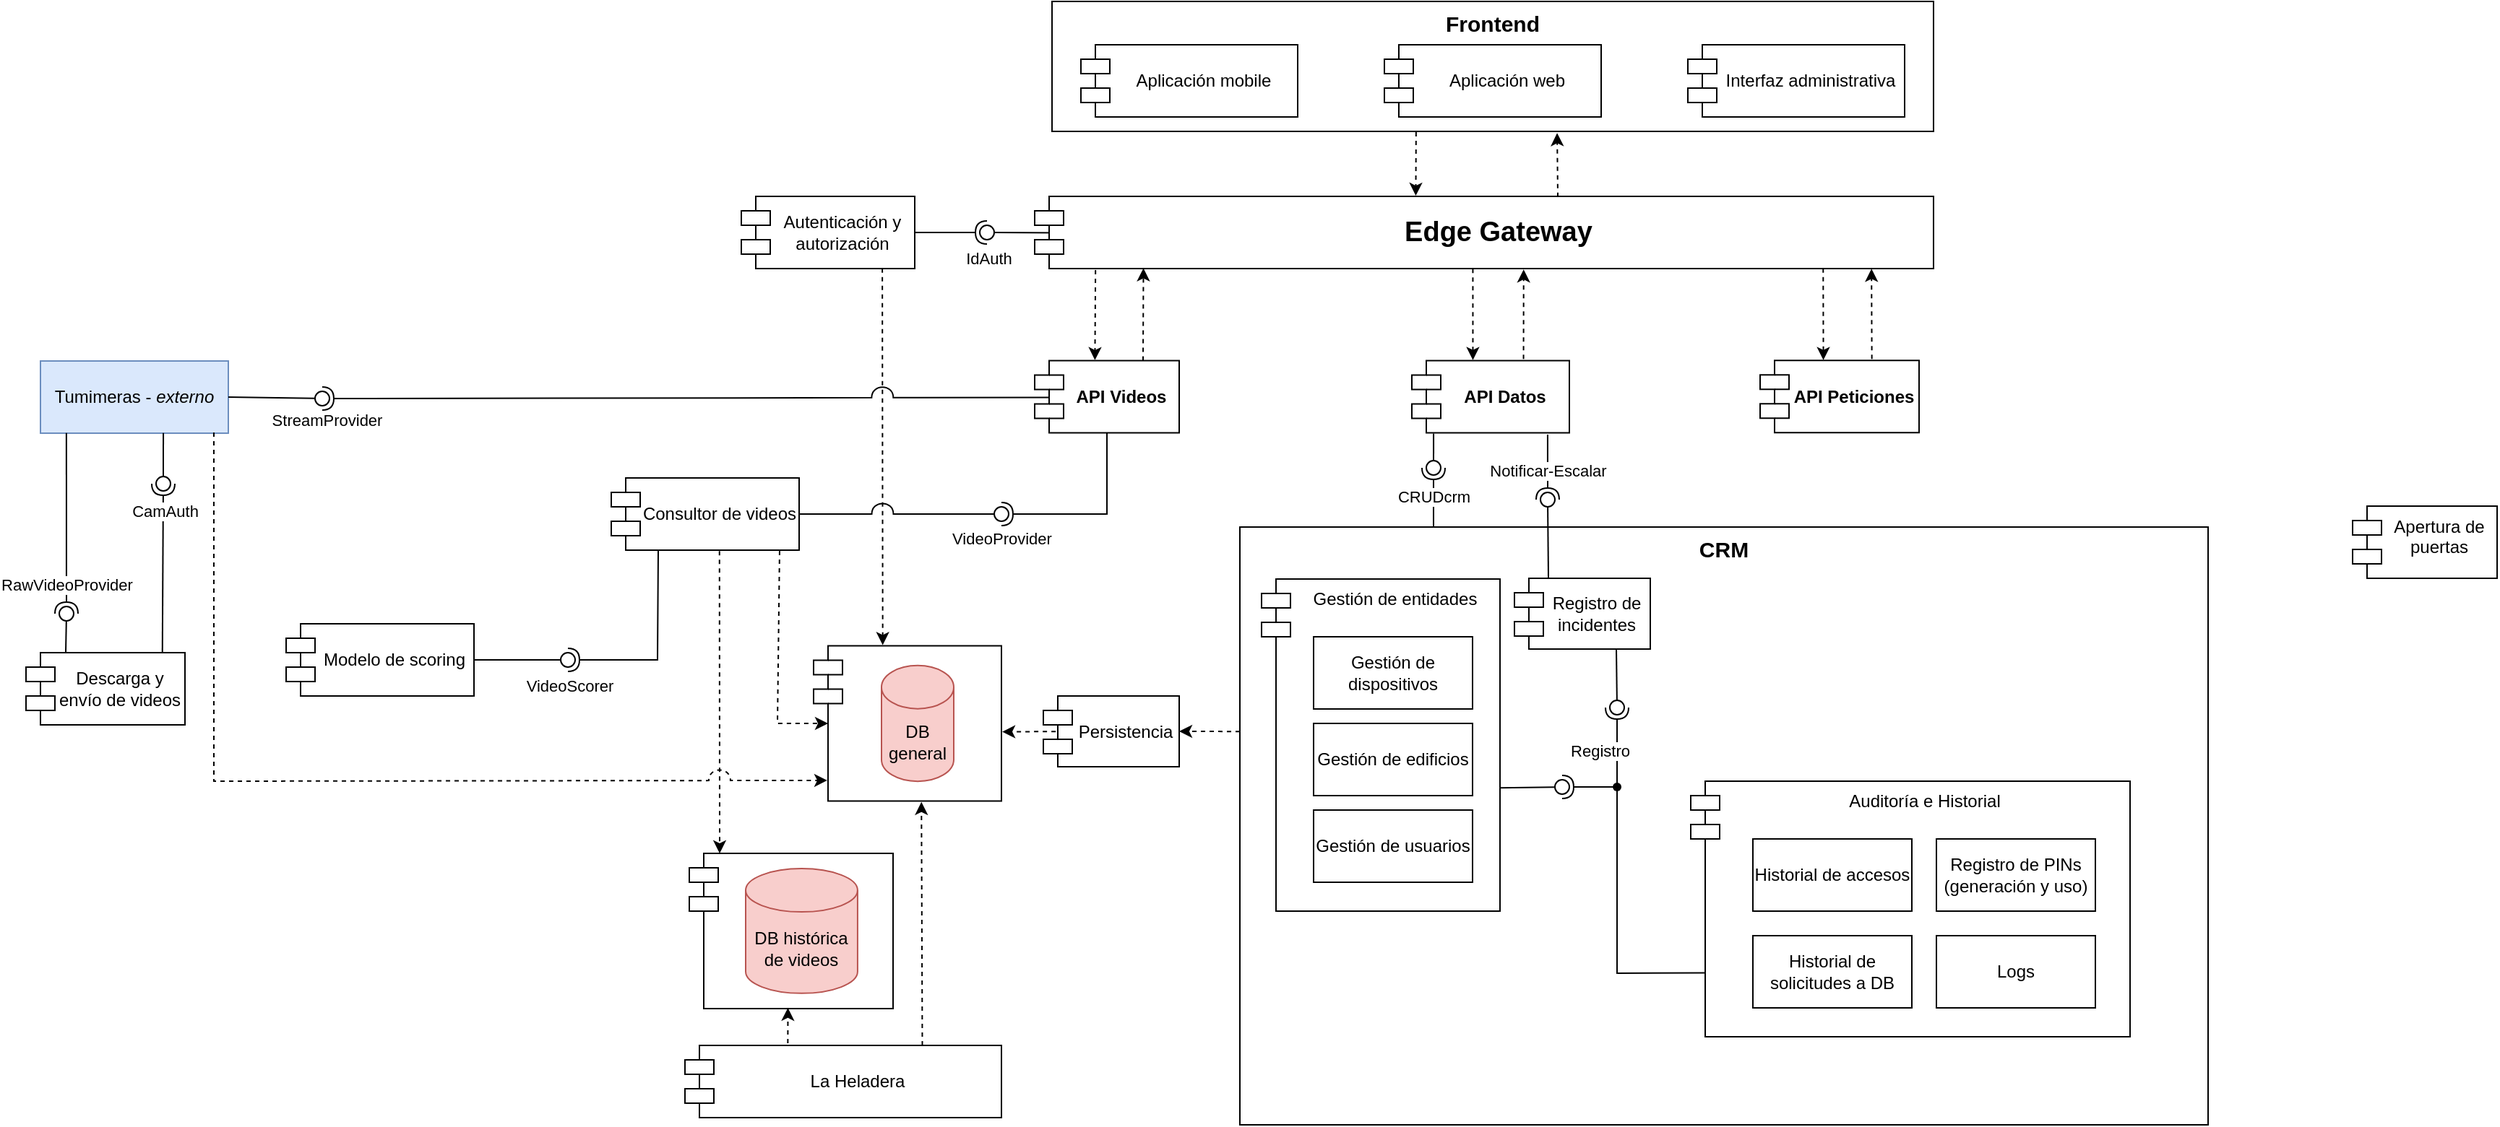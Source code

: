 <mxfile version="27.1.4">
  <diagram name="Vista de Componentes de Alto Nivel" id="XgYhL_Q5aQ_7c3n0z8jG">
    <mxGraphModel dx="2377" dy="1372" grid="1" gridSize="10" guides="1" tooltips="1" connect="1" arrows="1" fold="1" page="1" pageScale="1" pageWidth="1169" pageHeight="827" math="0" shadow="0">
      <root>
        <mxCell id="0" />
        <mxCell id="1" parent="0" />
        <mxCell id="bJ7sigGb2fM7xMqMPN_4-60" value="CRM" style="html=1;whiteSpace=wrap;align=center;verticalAlign=top;fontSize=15;fontStyle=1" parent="1" vertex="1">
          <mxGeometry x="870" y="364" width="670" height="414" as="geometry" />
        </mxCell>
        <mxCell id="bJ7sigGb2fM7xMqMPN_4-32" value="Frontend" style="rounded=0;whiteSpace=wrap;html=1;align=center;verticalAlign=top;fontStyle=1;fontSize=15;" parent="1" vertex="1">
          <mxGeometry x="740" width="610" height="90" as="geometry" />
        </mxCell>
        <mxCell id="bJ7sigGb2fM7xMqMPN_4-30" value="Interfaz administrativa" style="shape=module;align=left;spacingLeft=20;align=center;verticalAlign=middle;whiteSpace=wrap;html=1;" parent="1" vertex="1">
          <mxGeometry x="1180" y="30" width="150" height="50" as="geometry" />
        </mxCell>
        <mxCell id="bJ7sigGb2fM7xMqMPN_4-40" value="API Datos" style="shape=module;align=left;spacingLeft=20;align=center;verticalAlign=middle;whiteSpace=wrap;html=1;fontStyle=1" parent="1" vertex="1">
          <mxGeometry x="989" y="248.7" width="109" height="50" as="geometry" />
        </mxCell>
        <mxCell id="bJ7sigGb2fM7xMqMPN_4-70" value="API Videos" style="shape=module;align=left;spacingLeft=20;align=center;verticalAlign=middle;whiteSpace=wrap;html=1;fontStyle=1" parent="1" vertex="1">
          <mxGeometry x="728" y="248.7" width="100" height="50" as="geometry" />
        </mxCell>
        <mxCell id="bJ7sigGb2fM7xMqMPN_4-72" value="Tumimeras -&amp;nbsp;&lt;i&gt;externo&lt;/i&gt;" style="html=1;whiteSpace=wrap;fillColor=#dae8fc;strokeColor=#6c8ebf;fontStyle=0" parent="1" vertex="1">
          <mxGeometry x="40" y="249" width="130" height="50" as="geometry" />
        </mxCell>
        <mxCell id="bJ7sigGb2fM7xMqMPN_4-79" value="Apertura de puertas" style="shape=module;align=left;spacingLeft=20;align=center;verticalAlign=top;whiteSpace=wrap;html=1;" parent="1" vertex="1">
          <mxGeometry x="1640" y="349.5" width="100" height="50" as="geometry" />
        </mxCell>
        <mxCell id="DKqnZgWaFf-IS6omjSuh-20" value="Autenticación y autorización" style="shape=module;align=center;spacingLeft=20;align=center;verticalAlign=middle;whiteSpace=wrap;html=1;" vertex="1" parent="1">
          <mxGeometry x="525" y="135" width="120" height="50" as="geometry" />
        </mxCell>
        <mxCell id="DKqnZgWaFf-IS6omjSuh-21" value="" style="rounded=0;orthogonalLoop=1;jettySize=auto;html=1;endArrow=halfCircle;endFill=0;endSize=6;strokeWidth=1;sketch=0;exitX=1;exitY=0.5;exitDx=0;exitDy=0;" edge="1" target="DKqnZgWaFf-IS6omjSuh-23" parent="1" source="DKqnZgWaFf-IS6omjSuh-20">
          <mxGeometry relative="1" as="geometry">
            <mxPoint x="650" y="95" as="sourcePoint" />
            <mxPoint x="620" y="99" as="targetPoint" />
          </mxGeometry>
        </mxCell>
        <mxCell id="DKqnZgWaFf-IS6omjSuh-22" value="" style="rounded=0;orthogonalLoop=1;jettySize=auto;html=1;endArrow=oval;endFill=0;sketch=0;sourcePerimeterSpacing=0;targetPerimeterSpacing=0;endSize=10;exitX=0.028;exitY=0.504;exitDx=0;exitDy=0;entryX=0.123;entryY=0.562;entryDx=0;entryDy=0;entryPerimeter=0;exitPerimeter=0;" edge="1" target="DKqnZgWaFf-IS6omjSuh-23" parent="1" source="DKqnZgWaFf-IS6omjSuh-34">
          <mxGeometry relative="1" as="geometry">
            <mxPoint x="610" y="95" as="sourcePoint" />
            <mxPoint x="624" y="95" as="targetPoint" />
          </mxGeometry>
        </mxCell>
        <mxCell id="DKqnZgWaFf-IS6omjSuh-38" value="IdAuth" style="edgeLabel;html=1;align=center;verticalAlign=middle;resizable=0;points=[];" vertex="1" connectable="0" parent="DKqnZgWaFf-IS6omjSuh-22">
          <mxGeometry x="0.226" relative="1" as="geometry">
            <mxPoint x="-19" y="18" as="offset" />
          </mxGeometry>
        </mxCell>
        <mxCell id="DKqnZgWaFf-IS6omjSuh-23" value="" style="ellipse;whiteSpace=wrap;html=1;align=center;aspect=fixed;fillColor=none;strokeColor=none;resizable=0;perimeter=centerPerimeter;rotatable=0;allowArrows=0;points=[];outlineConnect=1;" vertex="1" parent="1">
          <mxGeometry x="690" y="155" width="10" height="10" as="geometry" />
        </mxCell>
        <mxCell id="DKqnZgWaFf-IS6omjSuh-34" value="Edge Gateway" style="shape=module;align=center;spacingLeft=20;align=center;verticalAlign=middle;whiteSpace=wrap;html=1;fontSize=19;fontStyle=1" vertex="1" parent="1">
          <mxGeometry x="728" y="135" width="622" height="50" as="geometry" />
        </mxCell>
        <mxCell id="DKqnZgWaFf-IS6omjSuh-35" value="" style="endArrow=classic;html=1;rounded=0;exitX=0.413;exitY=1.006;exitDx=0;exitDy=0;entryX=0.424;entryY=-0.009;entryDx=0;entryDy=0;entryPerimeter=0;dashed=1;exitPerimeter=0;" edge="1" parent="1" source="bJ7sigGb2fM7xMqMPN_4-32" target="DKqnZgWaFf-IS6omjSuh-34">
          <mxGeometry width="50" height="50" relative="1" as="geometry">
            <mxPoint x="1130" y="120" as="sourcePoint" />
            <mxPoint x="1180" y="70" as="targetPoint" />
          </mxGeometry>
        </mxCell>
        <mxCell id="DKqnZgWaFf-IS6omjSuh-42" value="" style="group" vertex="1" connectable="0" parent="1">
          <mxGeometry x="575" y="446.25" width="130" height="107.5" as="geometry" />
        </mxCell>
        <mxCell id="DKqnZgWaFf-IS6omjSuh-41" value="" style="shape=module;align=left;spacingLeft=20;align=center;verticalAlign=top;whiteSpace=wrap;html=1;" vertex="1" parent="DKqnZgWaFf-IS6omjSuh-42">
          <mxGeometry width="130" height="107.5" as="geometry" />
        </mxCell>
        <mxCell id="DKqnZgWaFf-IS6omjSuh-39" value="DB general" style="shape=cylinder3;whiteSpace=wrap;html=1;boundedLbl=1;backgroundOutline=1;size=15;fillColor=#f8cecc;strokeColor=#b85450;" vertex="1" parent="DKqnZgWaFf-IS6omjSuh-42">
          <mxGeometry x="47" y="13.63" width="50" height="80.25" as="geometry" />
        </mxCell>
        <mxCell id="DKqnZgWaFf-IS6omjSuh-43" value="" style="endArrow=classic;html=1;rounded=0;exitX=0.813;exitY=0.997;exitDx=0;exitDy=0;entryX=0.368;entryY=-0.005;entryDx=0;entryDy=0;dashed=1;entryPerimeter=0;exitPerimeter=0;" edge="1" parent="1" source="DKqnZgWaFf-IS6omjSuh-20" target="DKqnZgWaFf-IS6omjSuh-41">
          <mxGeometry width="50" height="50" relative="1" as="geometry">
            <mxPoint x="1010" y="120" as="sourcePoint" />
            <mxPoint x="1010" y="165" as="targetPoint" />
          </mxGeometry>
        </mxCell>
        <mxCell id="DKqnZgWaFf-IS6omjSuh-44" value="" style="endArrow=classic;html=1;rounded=0;exitX=0.095;exitY=1.02;exitDx=0;exitDy=0;entryX=0.587;entryY=-0.006;entryDx=0;entryDy=0;entryPerimeter=0;dashed=1;exitPerimeter=0;" edge="1" parent="1">
          <mxGeometry width="50" height="50" relative="1" as="geometry">
            <mxPoint x="770.09" y="186" as="sourcePoint" />
            <mxPoint x="769.7" y="248.4" as="targetPoint" />
          </mxGeometry>
        </mxCell>
        <mxCell id="DKqnZgWaFf-IS6omjSuh-45" value="" style="endArrow=classic;html=1;rounded=0;exitX=0.51;exitY=1.003;exitDx=0;exitDy=0;entryX=0.516;entryY=-0.007;entryDx=0;entryDy=0;entryPerimeter=0;dashed=1;exitPerimeter=0;" edge="1" parent="1">
          <mxGeometry width="50" height="50" relative="1" as="geometry">
            <mxPoint x="1031.22" y="185.15" as="sourcePoint" />
            <mxPoint x="1031.244" y="248.35" as="targetPoint" />
          </mxGeometry>
        </mxCell>
        <mxCell id="DKqnZgWaFf-IS6omjSuh-46" value="API Peticiones" style="shape=module;align=left;spacingLeft=20;align=center;verticalAlign=middle;whiteSpace=wrap;html=1;fontStyle=1" vertex="1" parent="1">
          <mxGeometry x="1230" y="248.65" width="110" height="50" as="geometry" />
        </mxCell>
        <mxCell id="DKqnZgWaFf-IS6omjSuh-48" value="" style="endArrow=classic;html=1;rounded=0;exitX=0.911;exitY=0.998;exitDx=0;exitDy=0;entryX=0.589;entryY=-0.006;entryDx=0;entryDy=0;entryPerimeter=0;dashed=1;exitPerimeter=0;" edge="1" parent="1">
          <mxGeometry width="50" height="50" relative="1" as="geometry">
            <mxPoint x="1273.642" y="184.9" as="sourcePoint" />
            <mxPoint x="1273.79" y="248.35" as="targetPoint" />
          </mxGeometry>
        </mxCell>
        <mxCell id="DKqnZgWaFf-IS6omjSuh-54" value="" style="ellipse;whiteSpace=wrap;html=1;align=center;aspect=fixed;fillColor=none;strokeColor=none;resizable=0;perimeter=centerPerimeter;rotatable=0;allowArrows=0;points=[];outlineConnect=1;" vertex="1" parent="1">
          <mxGeometry x="600" y="270" width="10" height="10" as="geometry" />
        </mxCell>
        <mxCell id="DKqnZgWaFf-IS6omjSuh-57" value="" style="rounded=0;orthogonalLoop=1;jettySize=auto;html=1;endArrow=halfCircle;endFill=0;endSize=6;strokeWidth=1;sketch=0;exitX=0.101;exitY=0.511;exitDx=0;exitDy=0;exitPerimeter=0;jumpStyle=arc;jumpSize=15;entryX=1.1;entryY=0.42;entryDx=0;entryDy=0;entryPerimeter=0;" edge="1" parent="1" source="bJ7sigGb2fM7xMqMPN_4-70" target="DKqnZgWaFf-IS6omjSuh-62">
          <mxGeometry relative="1" as="geometry">
            <mxPoint x="515" y="309.71" as="sourcePoint" />
            <mxPoint x="430" y="274" as="targetPoint" />
          </mxGeometry>
        </mxCell>
        <mxCell id="DKqnZgWaFf-IS6omjSuh-58" value="" style="rounded=0;orthogonalLoop=1;jettySize=auto;html=1;endArrow=oval;endFill=0;sketch=0;sourcePerimeterSpacing=0;targetPerimeterSpacing=0;endSize=10;exitX=1;exitY=0.5;exitDx=0;exitDy=0;entryX=0.22;entryY=0.54;entryDx=0;entryDy=0;entryPerimeter=0;" edge="1" parent="1" target="DKqnZgWaFf-IS6omjSuh-62" source="bJ7sigGb2fM7xMqMPN_4-72">
          <mxGeometry relative="1" as="geometry">
            <mxPoint x="673" y="320" as="sourcePoint" />
            <mxPoint x="420" y="275" as="targetPoint" />
          </mxGeometry>
        </mxCell>
        <mxCell id="DKqnZgWaFf-IS6omjSuh-59" value="StreamProvider" style="edgeLabel;html=1;align=center;verticalAlign=middle;resizable=0;points=[];" vertex="1" connectable="0" parent="DKqnZgWaFf-IS6omjSuh-58">
          <mxGeometry x="0.226" relative="1" as="geometry">
            <mxPoint x="28" y="15" as="offset" />
          </mxGeometry>
        </mxCell>
        <mxCell id="DKqnZgWaFf-IS6omjSuh-60" value="" style="ellipse;whiteSpace=wrap;html=1;align=center;aspect=fixed;fillColor=none;strokeColor=none;resizable=0;perimeter=centerPerimeter;rotatable=0;allowArrows=0;points=[];outlineConnect=1;" vertex="1" parent="1">
          <mxGeometry x="565" y="315" width="10" height="10" as="geometry" />
        </mxCell>
        <mxCell id="DKqnZgWaFf-IS6omjSuh-62" value="" style="ellipse;whiteSpace=wrap;html=1;align=center;aspect=fixed;fillColor=none;strokeColor=none;resizable=0;perimeter=centerPerimeter;rotatable=0;allowArrows=0;points=[];outlineConnect=1;" vertex="1" parent="1">
          <mxGeometry x="230" y="270" width="10" height="10" as="geometry" />
        </mxCell>
        <mxCell id="DKqnZgWaFf-IS6omjSuh-64" value="Descarga y envío de videos" style="shape=module;align=left;spacingLeft=20;align=center;verticalAlign=middle;whiteSpace=wrap;html=1;" vertex="1" parent="1">
          <mxGeometry x="30" y="451" width="110" height="50" as="geometry" />
        </mxCell>
        <mxCell id="DKqnZgWaFf-IS6omjSuh-65" value="" style="rounded=0;orthogonalLoop=1;jettySize=auto;html=1;endArrow=halfCircle;endFill=0;endSize=6;strokeWidth=1;sketch=0;exitX=0.138;exitY=0.998;exitDx=0;exitDy=0;exitPerimeter=0;" edge="1" parent="1" target="DKqnZgWaFf-IS6omjSuh-68" source="bJ7sigGb2fM7xMqMPN_4-72">
          <mxGeometry relative="1" as="geometry">
            <mxPoint x="170" y="365" as="sourcePoint" />
            <mxPoint x="230" y="304" as="targetPoint" />
          </mxGeometry>
        </mxCell>
        <mxCell id="DKqnZgWaFf-IS6omjSuh-66" value="" style="rounded=0;orthogonalLoop=1;jettySize=auto;html=1;endArrow=oval;endFill=0;sketch=0;sourcePerimeterSpacing=0;targetPerimeterSpacing=0;endSize=10;exitX=0.25;exitY=0;exitDx=0;exitDy=0;entryX=0.123;entryY=0.562;entryDx=0;entryDy=0;entryPerimeter=0;" edge="1" parent="1" target="DKqnZgWaFf-IS6omjSuh-68" source="DKqnZgWaFf-IS6omjSuh-64">
          <mxGeometry relative="1" as="geometry">
            <mxPoint x="348" y="365" as="sourcePoint" />
            <mxPoint x="234" y="300" as="targetPoint" />
          </mxGeometry>
        </mxCell>
        <mxCell id="DKqnZgWaFf-IS6omjSuh-67" value="RawVideoProvider" style="edgeLabel;html=1;align=center;verticalAlign=middle;resizable=0;points=[];" vertex="1" connectable="0" parent="DKqnZgWaFf-IS6omjSuh-66">
          <mxGeometry x="0.226" relative="1" as="geometry">
            <mxPoint y="-31" as="offset" />
          </mxGeometry>
        </mxCell>
        <mxCell id="DKqnZgWaFf-IS6omjSuh-68" value="" style="ellipse;whiteSpace=wrap;html=1;align=center;aspect=fixed;fillColor=none;strokeColor=none;resizable=0;perimeter=centerPerimeter;rotatable=0;allowArrows=0;points=[];outlineConnect=1;" vertex="1" parent="1">
          <mxGeometry x="53" y="419" width="10" height="10" as="geometry" />
        </mxCell>
        <mxCell id="DKqnZgWaFf-IS6omjSuh-69" value="" style="group" vertex="1" connectable="0" parent="1">
          <mxGeometry x="489" y="590" width="141" height="107.5" as="geometry" />
        </mxCell>
        <mxCell id="DKqnZgWaFf-IS6omjSuh-70" value="" style="shape=module;align=left;spacingLeft=20;align=center;verticalAlign=top;whiteSpace=wrap;html=1;" vertex="1" parent="DKqnZgWaFf-IS6omjSuh-69">
          <mxGeometry width="141" height="107.5" as="geometry" />
        </mxCell>
        <mxCell id="DKqnZgWaFf-IS6omjSuh-71" value="DB histórica de videos" style="shape=cylinder3;whiteSpace=wrap;html=1;boundedLbl=1;backgroundOutline=1;size=15;fillColor=#f8cecc;strokeColor=#b85450;" vertex="1" parent="DKqnZgWaFf-IS6omjSuh-69">
          <mxGeometry x="39" y="10.56" width="77.46" height="86.37" as="geometry" />
        </mxCell>
        <mxCell id="DKqnZgWaFf-IS6omjSuh-72" value="La Heladera" style="shape=module;align=left;spacingLeft=20;align=center;verticalAlign=middle;whiteSpace=wrap;html=1;" vertex="1" parent="1">
          <mxGeometry x="486" y="723" width="219" height="50" as="geometry" />
        </mxCell>
        <mxCell id="DKqnZgWaFf-IS6omjSuh-73" value="" style="endArrow=classic;html=1;rounded=0;dashed=1;exitX=0.325;exitY=-0.03;exitDx=0;exitDy=0;exitPerimeter=0;entryX=0.484;entryY=0.995;entryDx=0;entryDy=0;entryPerimeter=0;" edge="1" parent="1" source="DKqnZgWaFf-IS6omjSuh-72" target="DKqnZgWaFf-IS6omjSuh-70">
          <mxGeometry width="50" height="50" relative="1" as="geometry">
            <mxPoint x="1172" y="600" as="sourcePoint" />
            <mxPoint x="610" y="570" as="targetPoint" />
          </mxGeometry>
        </mxCell>
        <mxCell id="DKqnZgWaFf-IS6omjSuh-74" value="" style="endArrow=classic;html=1;rounded=0;exitX=0.75;exitY=0;exitDx=0;exitDy=0;entryX=0.574;entryY=1.006;entryDx=0;entryDy=0;dashed=1;entryPerimeter=0;" edge="1" parent="1" source="DKqnZgWaFf-IS6omjSuh-72" target="DKqnZgWaFf-IS6omjSuh-41">
          <mxGeometry width="50" height="50" relative="1" as="geometry">
            <mxPoint x="1162" y="590" as="sourcePoint" />
            <mxPoint x="1162" y="646" as="targetPoint" />
          </mxGeometry>
        </mxCell>
        <mxCell id="DKqnZgWaFf-IS6omjSuh-75" value="" style="rounded=0;orthogonalLoop=1;jettySize=auto;html=1;endArrow=halfCircle;endFill=0;endSize=6;strokeWidth=1;sketch=0;exitX=0.858;exitY=-0.003;exitDx=0;exitDy=0;exitPerimeter=0;" edge="1" parent="1" target="DKqnZgWaFf-IS6omjSuh-78" source="DKqnZgWaFf-IS6omjSuh-64">
          <mxGeometry relative="1" as="geometry">
            <mxPoint x="314.38" y="452" as="sourcePoint" />
            <mxPoint x="287" y="308.6" as="targetPoint" />
          </mxGeometry>
        </mxCell>
        <mxCell id="DKqnZgWaFf-IS6omjSuh-76" value="" style="rounded=0;orthogonalLoop=1;jettySize=auto;html=1;endArrow=oval;endFill=0;sketch=0;sourcePerimeterSpacing=0;targetPerimeterSpacing=0;endSize=10;exitX=0.654;exitY=0.998;exitDx=0;exitDy=0;entryX=0.123;entryY=0.562;entryDx=0;entryDy=0;entryPerimeter=0;exitPerimeter=0;" edge="1" parent="1" target="DKqnZgWaFf-IS6omjSuh-78" source="bJ7sigGb2fM7xMqMPN_4-72">
          <mxGeometry relative="1" as="geometry">
            <mxPoint x="316.84" y="300.8" as="sourcePoint" />
            <mxPoint x="291" y="304.6" as="targetPoint" />
          </mxGeometry>
        </mxCell>
        <mxCell id="DKqnZgWaFf-IS6omjSuh-77" value="CamAuth" style="edgeLabel;html=1;align=center;verticalAlign=middle;resizable=0;points=[];" vertex="1" connectable="0" parent="DKqnZgWaFf-IS6omjSuh-76">
          <mxGeometry x="0.226" relative="1" as="geometry">
            <mxPoint x="1" y="32" as="offset" />
          </mxGeometry>
        </mxCell>
        <mxCell id="DKqnZgWaFf-IS6omjSuh-78" value="" style="ellipse;whiteSpace=wrap;html=1;align=center;aspect=fixed;fillColor=none;strokeColor=none;resizable=0;perimeter=centerPerimeter;rotatable=0;allowArrows=0;points=[];outlineConnect=1;" vertex="1" parent="1">
          <mxGeometry x="120" y="329" width="10" height="10" as="geometry" />
        </mxCell>
        <mxCell id="DKqnZgWaFf-IS6omjSuh-79" value="Consultor de videos" style="shape=module;align=left;spacingLeft=20;align=center;verticalAlign=middle;whiteSpace=wrap;html=1;" vertex="1" parent="1">
          <mxGeometry x="435" y="330" width="130" height="50" as="geometry" />
        </mxCell>
        <mxCell id="DKqnZgWaFf-IS6omjSuh-80" value="" style="endArrow=classic;html=1;rounded=0;exitX=0.896;exitY=1.009;exitDx=0;exitDy=0;entryX=0;entryY=0.5;entryDx=10;entryDy=0;dashed=1;entryPerimeter=0;exitPerimeter=0;" edge="1" parent="1" source="DKqnZgWaFf-IS6omjSuh-79" target="DKqnZgWaFf-IS6omjSuh-41">
          <mxGeometry width="50" height="50" relative="1" as="geometry">
            <mxPoint x="630" y="625" as="sourcePoint" />
            <mxPoint x="630" y="600" as="targetPoint" />
            <Array as="points">
              <mxPoint x="550" y="500" />
            </Array>
          </mxGeometry>
        </mxCell>
        <mxCell id="DKqnZgWaFf-IS6omjSuh-81" value="" style="endArrow=classic;html=1;rounded=0;exitX=0.576;exitY=1.013;exitDx=0;exitDy=0;entryX=0.149;entryY=0;entryDx=0;entryDy=0;dashed=1;exitPerimeter=0;entryPerimeter=0;" edge="1" parent="1" source="DKqnZgWaFf-IS6omjSuh-79" target="DKqnZgWaFf-IS6omjSuh-70">
          <mxGeometry width="50" height="50" relative="1" as="geometry">
            <mxPoint x="510.0" y="383.79" as="sourcePoint" />
            <mxPoint x="510.078" y="589.995" as="targetPoint" />
          </mxGeometry>
        </mxCell>
        <mxCell id="DKqnZgWaFf-IS6omjSuh-82" value="" style="rounded=0;orthogonalLoop=1;jettySize=auto;html=1;endArrow=halfCircle;endFill=0;endSize=6;strokeWidth=1;sketch=0;exitX=0.5;exitY=1;exitDx=0;exitDy=0;" edge="1" target="DKqnZgWaFf-IS6omjSuh-84" parent="1" source="bJ7sigGb2fM7xMqMPN_4-70">
          <mxGeometry relative="1" as="geometry">
            <mxPoint x="750" y="355" as="sourcePoint" />
            <Array as="points">
              <mxPoint x="778" y="355" />
            </Array>
          </mxGeometry>
        </mxCell>
        <mxCell id="DKqnZgWaFf-IS6omjSuh-85" value="VideoProvider" style="edgeLabel;html=1;align=center;verticalAlign=middle;resizable=0;points=[];" vertex="1" connectable="0" parent="DKqnZgWaFf-IS6omjSuh-82">
          <mxGeometry x="0.568" relative="1" as="geometry">
            <mxPoint x="-28" y="17" as="offset" />
          </mxGeometry>
        </mxCell>
        <mxCell id="DKqnZgWaFf-IS6omjSuh-83" value="" style="rounded=0;orthogonalLoop=1;jettySize=auto;html=1;endArrow=oval;endFill=0;sketch=0;sourcePerimeterSpacing=0;targetPerimeterSpacing=0;endSize=10;exitX=1;exitY=0.5;exitDx=0;exitDy=0;jumpStyle=arc;jumpSize=15;" edge="1" target="DKqnZgWaFf-IS6omjSuh-84" parent="1" source="DKqnZgWaFf-IS6omjSuh-79">
          <mxGeometry relative="1" as="geometry">
            <mxPoint x="710" y="355" as="sourcePoint" />
          </mxGeometry>
        </mxCell>
        <mxCell id="DKqnZgWaFf-IS6omjSuh-84" value="" style="ellipse;whiteSpace=wrap;html=1;align=center;aspect=fixed;fillColor=none;strokeColor=none;resizable=0;perimeter=centerPerimeter;rotatable=0;allowArrows=0;points=[];outlineConnect=1;" vertex="1" parent="1">
          <mxGeometry x="700" y="350" width="10" height="10" as="geometry" />
        </mxCell>
        <mxCell id="DKqnZgWaFf-IS6omjSuh-86" value="" style="endArrow=classic;html=1;rounded=0;entryX=0.073;entryY=0.867;entryDx=0;entryDy=0;entryPerimeter=0;jumpStyle=arc;jumpSize=15;exitX=0.923;exitY=0.99;exitDx=0;exitDy=0;exitPerimeter=0;dashed=1;" edge="1" parent="1" source="bJ7sigGb2fM7xMqMPN_4-72" target="DKqnZgWaFf-IS6omjSuh-41">
          <mxGeometry width="50" height="50" relative="1" as="geometry">
            <mxPoint x="180" y="540" as="sourcePoint" />
            <mxPoint x="400" y="510" as="targetPoint" />
            <Array as="points">
              <mxPoint x="160" y="540" />
            </Array>
          </mxGeometry>
        </mxCell>
        <mxCell id="DKqnZgWaFf-IS6omjSuh-87" value="Modelo de scoring" style="shape=module;align=left;spacingLeft=20;align=center;verticalAlign=middle;whiteSpace=wrap;html=1;" vertex="1" parent="1">
          <mxGeometry x="210" y="431" width="130" height="50" as="geometry" />
        </mxCell>
        <mxCell id="DKqnZgWaFf-IS6omjSuh-88" value="" style="rounded=0;orthogonalLoop=1;jettySize=auto;html=1;endArrow=halfCircle;endFill=0;endSize=6;strokeWidth=1;sketch=0;exitX=0.25;exitY=1;exitDx=0;exitDy=0;" edge="1" target="DKqnZgWaFf-IS6omjSuh-90" parent="1" source="DKqnZgWaFf-IS6omjSuh-79">
          <mxGeometry relative="1" as="geometry">
            <mxPoint x="400" y="615" as="sourcePoint" />
            <Array as="points">
              <mxPoint x="467" y="456" />
            </Array>
          </mxGeometry>
        </mxCell>
        <mxCell id="DKqnZgWaFf-IS6omjSuh-91" value="VideoScorer" style="edgeLabel;html=1;align=center;verticalAlign=middle;resizable=0;points=[];" vertex="1" connectable="0" parent="DKqnZgWaFf-IS6omjSuh-88">
          <mxGeometry x="0.52" y="-1" relative="1" as="geometry">
            <mxPoint x="-32" y="19" as="offset" />
          </mxGeometry>
        </mxCell>
        <mxCell id="DKqnZgWaFf-IS6omjSuh-89" value="" style="rounded=0;orthogonalLoop=1;jettySize=auto;html=1;endArrow=oval;endFill=0;sketch=0;sourcePerimeterSpacing=0;targetPerimeterSpacing=0;endSize=10;exitX=1;exitY=0.5;exitDx=0;exitDy=0;" edge="1" target="DKqnZgWaFf-IS6omjSuh-90" parent="1" source="DKqnZgWaFf-IS6omjSuh-87">
          <mxGeometry relative="1" as="geometry">
            <mxPoint x="360" y="456" as="sourcePoint" />
          </mxGeometry>
        </mxCell>
        <mxCell id="DKqnZgWaFf-IS6omjSuh-90" value="" style="ellipse;whiteSpace=wrap;html=1;align=center;aspect=fixed;fillColor=none;strokeColor=none;resizable=0;perimeter=centerPerimeter;rotatable=0;allowArrows=0;points=[];outlineConnect=1;" vertex="1" parent="1">
          <mxGeometry x="400" y="451" width="10" height="10" as="geometry" />
        </mxCell>
        <mxCell id="DKqnZgWaFf-IS6omjSuh-92" value="Persistencia" style="shape=module;align=left;spacingLeft=20;align=center;verticalAlign=middle;whiteSpace=wrap;html=1;" vertex="1" parent="1">
          <mxGeometry x="734" y="481" width="94" height="49" as="geometry" />
        </mxCell>
        <mxCell id="DKqnZgWaFf-IS6omjSuh-93" value="" style="endArrow=classic;html=1;rounded=0;exitX=0.091;exitY=0.502;exitDx=0;exitDy=0;entryX=1.004;entryY=0.554;entryDx=0;entryDy=0;dashed=1;entryPerimeter=0;exitPerimeter=0;" edge="1" parent="1" source="DKqnZgWaFf-IS6omjSuh-92" target="DKqnZgWaFf-IS6omjSuh-41">
          <mxGeometry width="50" height="50" relative="1" as="geometry">
            <mxPoint x="700" y="759" as="sourcePoint" />
            <mxPoint x="700" y="590" as="targetPoint" />
          </mxGeometry>
        </mxCell>
        <mxCell id="DKqnZgWaFf-IS6omjSuh-95" value="" style="group" vertex="1" connectable="0" parent="1">
          <mxGeometry x="885" y="400" width="165" height="230" as="geometry" />
        </mxCell>
        <mxCell id="bJ7sigGb2fM7xMqMPN_4-45" value="Gestión de entidades" style="shape=module;align=left;spacingLeft=20;align=center;verticalAlign=top;whiteSpace=wrap;html=1;" parent="DKqnZgWaFf-IS6omjSuh-95" vertex="1">
          <mxGeometry width="165" height="230" as="geometry" />
        </mxCell>
        <mxCell id="bJ7sigGb2fM7xMqMPN_4-46" value="Gestión de usuarios" style="html=1;whiteSpace=wrap;" parent="DKqnZgWaFf-IS6omjSuh-95" vertex="1">
          <mxGeometry x="36" y="160" width="110" height="50" as="geometry" />
        </mxCell>
        <mxCell id="bJ7sigGb2fM7xMqMPN_4-47" value="Gestión de edificios" style="html=1;whiteSpace=wrap;" parent="DKqnZgWaFf-IS6omjSuh-95" vertex="1">
          <mxGeometry x="36" y="100" width="110" height="50" as="geometry" />
        </mxCell>
        <mxCell id="bJ7sigGb2fM7xMqMPN_4-48" value="Gestión de dispositivos" style="html=1;whiteSpace=wrap;" parent="DKqnZgWaFf-IS6omjSuh-95" vertex="1">
          <mxGeometry x="36" y="40" width="110" height="50" as="geometry" />
        </mxCell>
        <mxCell id="DKqnZgWaFf-IS6omjSuh-96" value="Aplicación web" style="shape=module;align=left;spacingLeft=20;align=center;verticalAlign=middle;whiteSpace=wrap;html=1;" vertex="1" parent="1">
          <mxGeometry x="970" y="30" width="150" height="50" as="geometry" />
        </mxCell>
        <mxCell id="DKqnZgWaFf-IS6omjSuh-97" value="Aplicación mobile" style="shape=module;align=left;spacingLeft=20;align=center;verticalAlign=middle;whiteSpace=wrap;html=1;" vertex="1" parent="1">
          <mxGeometry x="760" y="30" width="150" height="50" as="geometry" />
        </mxCell>
        <mxCell id="DKqnZgWaFf-IS6omjSuh-102" value="" style="rounded=0;orthogonalLoop=1;jettySize=auto;html=1;endArrow=halfCircle;endFill=0;endSize=6;strokeWidth=1;sketch=0;exitX=0.2;exitY=0.001;exitDx=0;exitDy=0;exitPerimeter=0;" edge="1" parent="1" target="DKqnZgWaFf-IS6omjSuh-105" source="bJ7sigGb2fM7xMqMPN_4-60">
          <mxGeometry relative="1" as="geometry">
            <mxPoint x="1003.75" y="400" as="sourcePoint" />
            <mxPoint x="1204.5" y="289.6" as="targetPoint" />
          </mxGeometry>
        </mxCell>
        <mxCell id="DKqnZgWaFf-IS6omjSuh-103" value="" style="rounded=0;orthogonalLoop=1;jettySize=auto;html=1;endArrow=oval;endFill=0;sketch=0;sourcePerimeterSpacing=0;targetPerimeterSpacing=0;endSize=10;exitX=0.138;exitY=1.01;exitDx=0;exitDy=0;entryX=0.123;entryY=0.562;entryDx=0;entryDy=0;entryPerimeter=0;exitPerimeter=0;" edge="1" parent="1" target="DKqnZgWaFf-IS6omjSuh-105" source="bJ7sigGb2fM7xMqMPN_4-40">
          <mxGeometry relative="1" as="geometry">
            <mxPoint x="1004.123" y="298.95" as="sourcePoint" />
            <mxPoint x="1208.5" y="285.6" as="targetPoint" />
          </mxGeometry>
        </mxCell>
        <mxCell id="DKqnZgWaFf-IS6omjSuh-104" value="CRUDcrm" style="edgeLabel;html=1;align=center;verticalAlign=middle;resizable=0;points=[];" vertex="1" connectable="0" parent="DKqnZgWaFf-IS6omjSuh-103">
          <mxGeometry x="0.226" relative="1" as="geometry">
            <mxPoint y="29" as="offset" />
          </mxGeometry>
        </mxCell>
        <mxCell id="DKqnZgWaFf-IS6omjSuh-105" value="" style="ellipse;whiteSpace=wrap;html=1;align=center;aspect=fixed;fillColor=none;strokeColor=none;resizable=0;perimeter=centerPerimeter;rotatable=0;allowArrows=0;points=[];outlineConnect=1;" vertex="1" parent="1">
          <mxGeometry x="999" y="318" width="10" height="10" as="geometry" />
        </mxCell>
        <mxCell id="DKqnZgWaFf-IS6omjSuh-110" value="" style="endArrow=classic;html=1;rounded=0;exitX=0.582;exitY=0.007;exitDx=0;exitDy=0;entryX=0.573;entryY=1.013;entryDx=0;entryDy=0;entryPerimeter=0;dashed=1;exitPerimeter=0;" edge="1" parent="1" source="DKqnZgWaFf-IS6omjSuh-34" target="bJ7sigGb2fM7xMqMPN_4-32">
          <mxGeometry width="50" height="50" relative="1" as="geometry">
            <mxPoint x="990" y="110" as="sourcePoint" />
            <mxPoint x="991" y="154" as="targetPoint" />
          </mxGeometry>
        </mxCell>
        <mxCell id="DKqnZgWaFf-IS6omjSuh-111" value="" style="endArrow=classic;html=1;rounded=0;exitX=0.75;exitY=0;exitDx=0;exitDy=0;entryX=0.121;entryY=0.995;entryDx=0;entryDy=0;entryPerimeter=0;dashed=1;" edge="1" parent="1" source="bJ7sigGb2fM7xMqMPN_4-70" target="DKqnZgWaFf-IS6omjSuh-34">
          <mxGeometry width="50" height="50" relative="1" as="geometry">
            <mxPoint x="790.39" y="220" as="sourcePoint" />
            <mxPoint x="790" y="282.4" as="targetPoint" />
          </mxGeometry>
        </mxCell>
        <mxCell id="DKqnZgWaFf-IS6omjSuh-112" value="" style="endArrow=classic;html=1;rounded=0;exitX=0.709;exitY=-0.021;exitDx=0;exitDy=0;entryX=0.544;entryY=1.012;entryDx=0;entryDy=0;entryPerimeter=0;dashed=1;exitPerimeter=0;" edge="1" parent="1" source="bJ7sigGb2fM7xMqMPN_4-40" target="DKqnZgWaFf-IS6omjSuh-34">
          <mxGeometry width="50" height="50" relative="1" as="geometry">
            <mxPoint x="1060" y="220" as="sourcePoint" />
            <mxPoint x="1060.024" y="283.2" as="targetPoint" />
          </mxGeometry>
        </mxCell>
        <mxCell id="DKqnZgWaFf-IS6omjSuh-113" value="" style="endArrow=classic;html=1;rounded=0;exitX=0.703;exitY=-0.02;exitDx=0;exitDy=0;entryX=0.931;entryY=1.003;entryDx=0;entryDy=0;entryPerimeter=0;dashed=1;exitPerimeter=0;" edge="1" parent="1" source="DKqnZgWaFf-IS6omjSuh-46" target="DKqnZgWaFf-IS6omjSuh-34">
          <mxGeometry width="50" height="50" relative="1" as="geometry">
            <mxPoint x="1300" y="230" as="sourcePoint" />
            <mxPoint x="1300.024" y="293.2" as="targetPoint" />
          </mxGeometry>
        </mxCell>
        <mxCell id="DKqnZgWaFf-IS6omjSuh-114" value="" style="endArrow=classic;html=1;rounded=0;exitX=0;exitY=0.342;exitDx=0;exitDy=0;entryX=1;entryY=0.5;entryDx=0;entryDy=0;dashed=1;exitPerimeter=0;" edge="1" parent="1" source="bJ7sigGb2fM7xMqMPN_4-60" target="DKqnZgWaFf-IS6omjSuh-92">
          <mxGeometry width="50" height="50" relative="1" as="geometry">
            <mxPoint x="839" y="570" as="sourcePoint" />
            <mxPoint x="810" y="570" as="targetPoint" />
          </mxGeometry>
        </mxCell>
        <mxCell id="DKqnZgWaFf-IS6omjSuh-115" value="Registro de incidentes" style="shape=module;align=left;spacingLeft=20;align=center;verticalAlign=middle;whiteSpace=wrap;html=1;" vertex="1" parent="1">
          <mxGeometry x="1060" y="399.5" width="94" height="49" as="geometry" />
        </mxCell>
        <mxCell id="DKqnZgWaFf-IS6omjSuh-118" value="" style="ellipse;whiteSpace=wrap;html=1;align=center;aspect=fixed;fillColor=none;strokeColor=none;resizable=0;perimeter=centerPerimeter;rotatable=0;allowArrows=0;points=[];outlineConnect=1;" vertex="1" parent="1">
          <mxGeometry x="1078" y="329" width="10" height="10" as="geometry" />
        </mxCell>
        <mxCell id="DKqnZgWaFf-IS6omjSuh-119" value="" style="rounded=0;orthogonalLoop=1;jettySize=auto;html=1;endArrow=halfCircle;endFill=0;endSize=6;strokeWidth=1;sketch=0;exitX=0.862;exitY=1.026;exitDx=0;exitDy=0;exitPerimeter=0;" edge="1" parent="1" target="DKqnZgWaFf-IS6omjSuh-122" source="bJ7sigGb2fM7xMqMPN_4-40">
          <mxGeometry relative="1" as="geometry">
            <mxPoint x="1115" y="365" as="sourcePoint" />
            <mxPoint x="1315.5" y="290.6" as="targetPoint" />
          </mxGeometry>
        </mxCell>
        <mxCell id="DKqnZgWaFf-IS6omjSuh-120" value="" style="rounded=0;orthogonalLoop=1;jettySize=auto;html=1;endArrow=oval;endFill=0;sketch=0;sourcePerimeterSpacing=0;targetPerimeterSpacing=0;endSize=10;exitX=0.25;exitY=0;exitDx=0;exitDy=0;entryX=0.123;entryY=0.562;entryDx=0;entryDy=0;entryPerimeter=0;" edge="1" parent="1" target="DKqnZgWaFf-IS6omjSuh-122" source="DKqnZgWaFf-IS6omjSuh-115">
          <mxGeometry relative="1" as="geometry">
            <mxPoint x="1115" y="300" as="sourcePoint" />
            <mxPoint x="1319.5" y="286.6" as="targetPoint" />
          </mxGeometry>
        </mxCell>
        <mxCell id="DKqnZgWaFf-IS6omjSuh-121" value="Notificar-Escalar" style="edgeLabel;html=1;align=center;verticalAlign=middle;resizable=0;points=[];" vertex="1" connectable="0" parent="DKqnZgWaFf-IS6omjSuh-120">
          <mxGeometry x="0.226" relative="1" as="geometry">
            <mxPoint y="-41" as="offset" />
          </mxGeometry>
        </mxCell>
        <mxCell id="DKqnZgWaFf-IS6omjSuh-122" value="" style="ellipse;whiteSpace=wrap;html=1;align=center;aspect=fixed;fillColor=none;strokeColor=none;resizable=0;perimeter=centerPerimeter;rotatable=0;allowArrows=0;points=[];outlineConnect=1;" vertex="1" parent="1">
          <mxGeometry x="1078" y="340" width="10" height="10" as="geometry" />
        </mxCell>
        <mxCell id="DKqnZgWaFf-IS6omjSuh-126" value="" style="group" vertex="1" connectable="0" parent="1">
          <mxGeometry x="1180" y="540" width="306" height="177" as="geometry" />
        </mxCell>
        <mxCell id="bJ7sigGb2fM7xMqMPN_4-53" value="Auditoría e Historial" style="shape=module;align=left;spacingLeft=20;align=center;verticalAlign=top;whiteSpace=wrap;html=1;" parent="DKqnZgWaFf-IS6omjSuh-126" vertex="1">
          <mxGeometry x="2" width="304" height="177" as="geometry" />
        </mxCell>
        <mxCell id="bJ7sigGb2fM7xMqMPN_4-54" value="Historial de accesos" style="html=1;whiteSpace=wrap;" parent="DKqnZgWaFf-IS6omjSuh-126" vertex="1">
          <mxGeometry x="45" y="40" width="110" height="50" as="geometry" />
        </mxCell>
        <mxCell id="bJ7sigGb2fM7xMqMPN_4-55" value="Registro de PINs (generación y uso)" style="html=1;whiteSpace=wrap;" parent="DKqnZgWaFf-IS6omjSuh-126" vertex="1">
          <mxGeometry x="172" y="40" width="110" height="50" as="geometry" />
        </mxCell>
        <mxCell id="bJ7sigGb2fM7xMqMPN_4-56" value="Historial de solicitudes a DB" style="html=1;whiteSpace=wrap;" parent="DKqnZgWaFf-IS6omjSuh-126" vertex="1">
          <mxGeometry x="45" y="107" width="110" height="50" as="geometry" />
        </mxCell>
        <mxCell id="bJ7sigGb2fM7xMqMPN_4-58" value="Logs" style="html=1;whiteSpace=wrap;" parent="DKqnZgWaFf-IS6omjSuh-126" vertex="1">
          <mxGeometry x="172" y="107" width="110" height="50" as="geometry" />
        </mxCell>
        <mxCell id="DKqnZgWaFf-IS6omjSuh-127" value="" style="rounded=0;orthogonalLoop=1;jettySize=auto;html=1;endArrow=halfCircle;endFill=0;endSize=6;strokeWidth=1;sketch=0;exitX=0.383;exitY=0.667;exitDx=0;exitDy=0;exitPerimeter=0;" edge="1" parent="1" target="DKqnZgWaFf-IS6omjSuh-130" source="DKqnZgWaFf-IS6omjSuh-132">
          <mxGeometry relative="1" as="geometry">
            <mxPoint x="1093" y="554" as="sourcePoint" />
            <mxPoint x="1293.5" y="479.6" as="targetPoint" />
          </mxGeometry>
        </mxCell>
        <mxCell id="DKqnZgWaFf-IS6omjSuh-128" value="" style="rounded=0;orthogonalLoop=1;jettySize=auto;html=1;endArrow=oval;endFill=0;sketch=0;sourcePerimeterSpacing=0;targetPerimeterSpacing=0;endSize=10;entryX=0.123;entryY=0.562;entryDx=0;entryDy=0;entryPerimeter=0;exitX=0.998;exitY=0.629;exitDx=0;exitDy=0;exitPerimeter=0;" edge="1" parent="1" target="DKqnZgWaFf-IS6omjSuh-130" source="bJ7sigGb2fM7xMqMPN_4-45">
          <mxGeometry relative="1" as="geometry">
            <mxPoint x="1093" y="468" as="sourcePoint" />
            <mxPoint x="1297.5" y="475.6" as="targetPoint" />
          </mxGeometry>
        </mxCell>
        <mxCell id="DKqnZgWaFf-IS6omjSuh-130" value="" style="ellipse;whiteSpace=wrap;html=1;align=center;aspect=fixed;fillColor=none;strokeColor=none;resizable=0;perimeter=centerPerimeter;rotatable=0;allowArrows=0;points=[];outlineConnect=1;" vertex="1" parent="1">
          <mxGeometry x="1088" y="539" width="10" height="10" as="geometry" />
        </mxCell>
        <mxCell id="DKqnZgWaFf-IS6omjSuh-131" value="" style="endArrow=none;html=1;rounded=0;entryX=0;entryY=0.75;entryDx=10;entryDy=0;entryPerimeter=0;exitX=0.587;exitY=0.602;exitDx=0;exitDy=0;exitPerimeter=0;" edge="1" parent="1" source="DKqnZgWaFf-IS6omjSuh-132" target="bJ7sigGb2fM7xMqMPN_4-53">
          <mxGeometry width="50" height="50" relative="1" as="geometry">
            <mxPoint x="1131" y="548" as="sourcePoint" />
            <mxPoint x="1170" y="660" as="targetPoint" />
            <Array as="points">
              <mxPoint x="1131" y="673" />
            </Array>
          </mxGeometry>
        </mxCell>
        <mxCell id="DKqnZgWaFf-IS6omjSuh-132" value="" style="shape=waypoint;sketch=0;fillStyle=solid;size=6;pointerEvents=1;points=[];fillColor=none;resizable=0;rotatable=0;perimeter=centerPerimeter;snapToPoint=1;" vertex="1" parent="1">
          <mxGeometry x="1121" y="534" width="20" height="20" as="geometry" />
        </mxCell>
        <mxCell id="DKqnZgWaFf-IS6omjSuh-133" value="" style="rounded=0;orthogonalLoop=1;jettySize=auto;html=1;endArrow=halfCircle;endFill=0;endSize=6;strokeWidth=1;sketch=0;exitX=0.467;exitY=0.15;exitDx=0;exitDy=0;exitPerimeter=0;" edge="1" parent="1" target="DKqnZgWaFf-IS6omjSuh-136" source="DKqnZgWaFf-IS6omjSuh-132">
          <mxGeometry relative="1" as="geometry">
            <mxPoint x="1131" y="530" as="sourcePoint" />
            <mxPoint x="1331.5" y="455.6" as="targetPoint" />
          </mxGeometry>
        </mxCell>
        <mxCell id="DKqnZgWaFf-IS6omjSuh-137" value="Registro" style="edgeLabel;html=1;align=center;verticalAlign=middle;resizable=0;points=[];" vertex="1" connectable="0" parent="DKqnZgWaFf-IS6omjSuh-133">
          <mxGeometry x="-0.061" relative="1" as="geometry">
            <mxPoint x="-12" y="1" as="offset" />
          </mxGeometry>
        </mxCell>
        <mxCell id="DKqnZgWaFf-IS6omjSuh-134" value="" style="rounded=0;orthogonalLoop=1;jettySize=auto;html=1;endArrow=oval;endFill=0;sketch=0;sourcePerimeterSpacing=0;targetPerimeterSpacing=0;endSize=10;exitX=0.75;exitY=1;exitDx=0;exitDy=0;entryX=0.123;entryY=0.562;entryDx=0;entryDy=0;entryPerimeter=0;" edge="1" parent="1" target="DKqnZgWaFf-IS6omjSuh-136" source="DKqnZgWaFf-IS6omjSuh-115">
          <mxGeometry relative="1" as="geometry">
            <mxPoint x="1131" y="465" as="sourcePoint" />
            <mxPoint x="1335.5" y="451.6" as="targetPoint" />
          </mxGeometry>
        </mxCell>
        <mxCell id="DKqnZgWaFf-IS6omjSuh-136" value="" style="ellipse;whiteSpace=wrap;html=1;align=center;aspect=fixed;fillColor=none;strokeColor=none;resizable=0;perimeter=centerPerimeter;rotatable=0;allowArrows=0;points=[];outlineConnect=1;" vertex="1" parent="1">
          <mxGeometry x="1126" y="484" width="10" height="10" as="geometry" />
        </mxCell>
      </root>
    </mxGraphModel>
  </diagram>
</mxfile>
